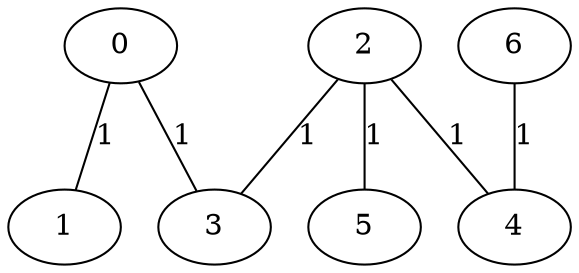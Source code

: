 graph{
0 -- 3[label="1",weight="1"];
0 -- 1[label="1",weight="1"];
2 -- 4[label="1",weight="1"];
2 -- 5[label="1",weight="1"];
2 -- 3[label="1",weight="1"];
6 -- 4[label="1",weight="1"];
}